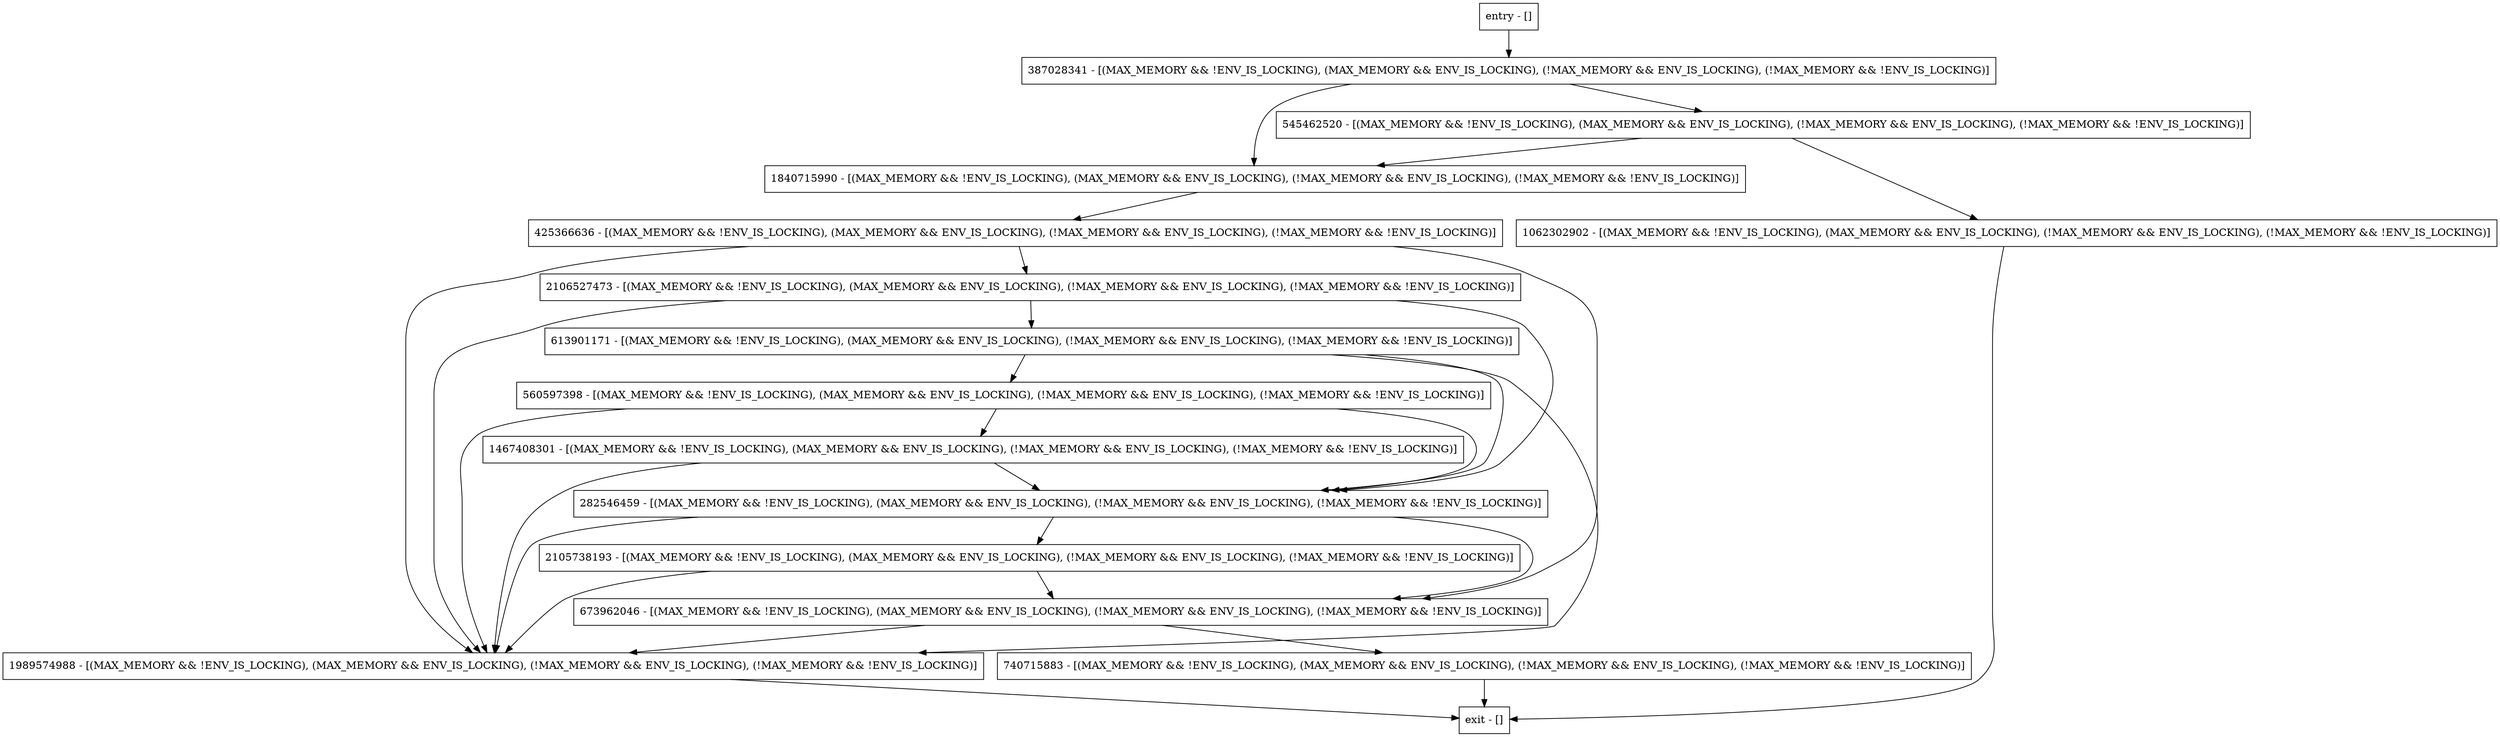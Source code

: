 digraph searchExact {
node [shape=record];
2105738193 [label="2105738193 - [(MAX_MEMORY && !ENV_IS_LOCKING), (MAX_MEMORY && ENV_IS_LOCKING), (!MAX_MEMORY && ENV_IS_LOCKING), (!MAX_MEMORY && !ENV_IS_LOCKING)]"];
545462520 [label="545462520 - [(MAX_MEMORY && !ENV_IS_LOCKING), (MAX_MEMORY && ENV_IS_LOCKING), (!MAX_MEMORY && ENV_IS_LOCKING), (!MAX_MEMORY && !ENV_IS_LOCKING)]"];
740715883 [label="740715883 - [(MAX_MEMORY && !ENV_IS_LOCKING), (MAX_MEMORY && ENV_IS_LOCKING), (!MAX_MEMORY && ENV_IS_LOCKING), (!MAX_MEMORY && !ENV_IS_LOCKING)]"];
1840715990 [label="1840715990 - [(MAX_MEMORY && !ENV_IS_LOCKING), (MAX_MEMORY && ENV_IS_LOCKING), (!MAX_MEMORY && ENV_IS_LOCKING), (!MAX_MEMORY && !ENV_IS_LOCKING)]"];
673962046 [label="673962046 - [(MAX_MEMORY && !ENV_IS_LOCKING), (MAX_MEMORY && ENV_IS_LOCKING), (!MAX_MEMORY && ENV_IS_LOCKING), (!MAX_MEMORY && !ENV_IS_LOCKING)]"];
560597398 [label="560597398 - [(MAX_MEMORY && !ENV_IS_LOCKING), (MAX_MEMORY && ENV_IS_LOCKING), (!MAX_MEMORY && ENV_IS_LOCKING), (!MAX_MEMORY && !ENV_IS_LOCKING)]"];
613901171 [label="613901171 - [(MAX_MEMORY && !ENV_IS_LOCKING), (MAX_MEMORY && ENV_IS_LOCKING), (!MAX_MEMORY && ENV_IS_LOCKING), (!MAX_MEMORY && !ENV_IS_LOCKING)]"];
1989574988 [label="1989574988 - [(MAX_MEMORY && !ENV_IS_LOCKING), (MAX_MEMORY && ENV_IS_LOCKING), (!MAX_MEMORY && ENV_IS_LOCKING), (!MAX_MEMORY && !ENV_IS_LOCKING)]"];
entry [label="entry - []"];
exit [label="exit - []"];
387028341 [label="387028341 - [(MAX_MEMORY && !ENV_IS_LOCKING), (MAX_MEMORY && ENV_IS_LOCKING), (!MAX_MEMORY && ENV_IS_LOCKING), (!MAX_MEMORY && !ENV_IS_LOCKING)]"];
282546459 [label="282546459 - [(MAX_MEMORY && !ENV_IS_LOCKING), (MAX_MEMORY && ENV_IS_LOCKING), (!MAX_MEMORY && ENV_IS_LOCKING), (!MAX_MEMORY && !ENV_IS_LOCKING)]"];
425366636 [label="425366636 - [(MAX_MEMORY && !ENV_IS_LOCKING), (MAX_MEMORY && ENV_IS_LOCKING), (!MAX_MEMORY && ENV_IS_LOCKING), (!MAX_MEMORY && !ENV_IS_LOCKING)]"];
1467408301 [label="1467408301 - [(MAX_MEMORY && !ENV_IS_LOCKING), (MAX_MEMORY && ENV_IS_LOCKING), (!MAX_MEMORY && ENV_IS_LOCKING), (!MAX_MEMORY && !ENV_IS_LOCKING)]"];
1062302902 [label="1062302902 - [(MAX_MEMORY && !ENV_IS_LOCKING), (MAX_MEMORY && ENV_IS_LOCKING), (!MAX_MEMORY && ENV_IS_LOCKING), (!MAX_MEMORY && !ENV_IS_LOCKING)]"];
2106527473 [label="2106527473 - [(MAX_MEMORY && !ENV_IS_LOCKING), (MAX_MEMORY && ENV_IS_LOCKING), (!MAX_MEMORY && ENV_IS_LOCKING), (!MAX_MEMORY && !ENV_IS_LOCKING)]"];
entry;
exit;
2105738193 -> 1989574988;
2105738193 -> 673962046;
545462520 -> 1062302902;
545462520 -> 1840715990;
740715883 -> exit;
1840715990 -> 425366636;
673962046 -> 1989574988;
673962046 -> 740715883;
560597398 -> 1989574988;
560597398 -> 282546459;
560597398 -> 1467408301;
613901171 -> 1989574988;
613901171 -> 282546459;
613901171 -> 560597398;
1989574988 -> exit;
entry -> 387028341;
387028341 -> 545462520;
387028341 -> 1840715990;
282546459 -> 1989574988;
282546459 -> 2105738193;
282546459 -> 673962046;
425366636 -> 1989574988;
425366636 -> 673962046;
425366636 -> 2106527473;
1467408301 -> 1989574988;
1467408301 -> 282546459;
1062302902 -> exit;
2106527473 -> 1989574988;
2106527473 -> 282546459;
2106527473 -> 613901171;
}
